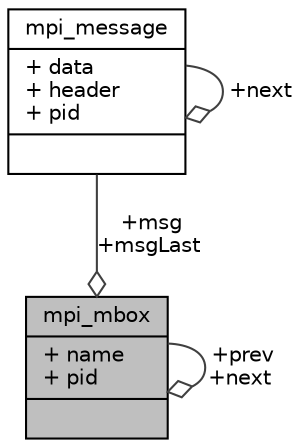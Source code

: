 digraph "mpi_mbox"
{
 // LATEX_PDF_SIZE
  edge [fontname="Helvetica",fontsize="10",labelfontname="Helvetica",labelfontsize="10"];
  node [fontname="Helvetica",fontsize="10",shape=record];
  Node1 [label="{mpi_mbox\n|+ name\l+ pid\l|}",height=0.2,width=0.4,color="black", fillcolor="grey75", style="filled", fontcolor="black",tooltip=" "];
  Node2 -> Node1 [color="grey25",fontsize="10",style="solid",label=" +msg\n+msgLast" ,arrowhead="odiamond",fontname="Helvetica"];
  Node2 [label="{mpi_message\n|+ data\l+ header\l+ pid\l|}",height=0.2,width=0.4,color="black", fillcolor="white", style="filled",URL="$structmpi__message.html",tooltip=" "];
  Node2 -> Node2 [color="grey25",fontsize="10",style="solid",label=" +next" ,arrowhead="odiamond",fontname="Helvetica"];
  Node1 -> Node1 [color="grey25",fontsize="10",style="solid",label=" +prev\n+next" ,arrowhead="odiamond",fontname="Helvetica"];
}
